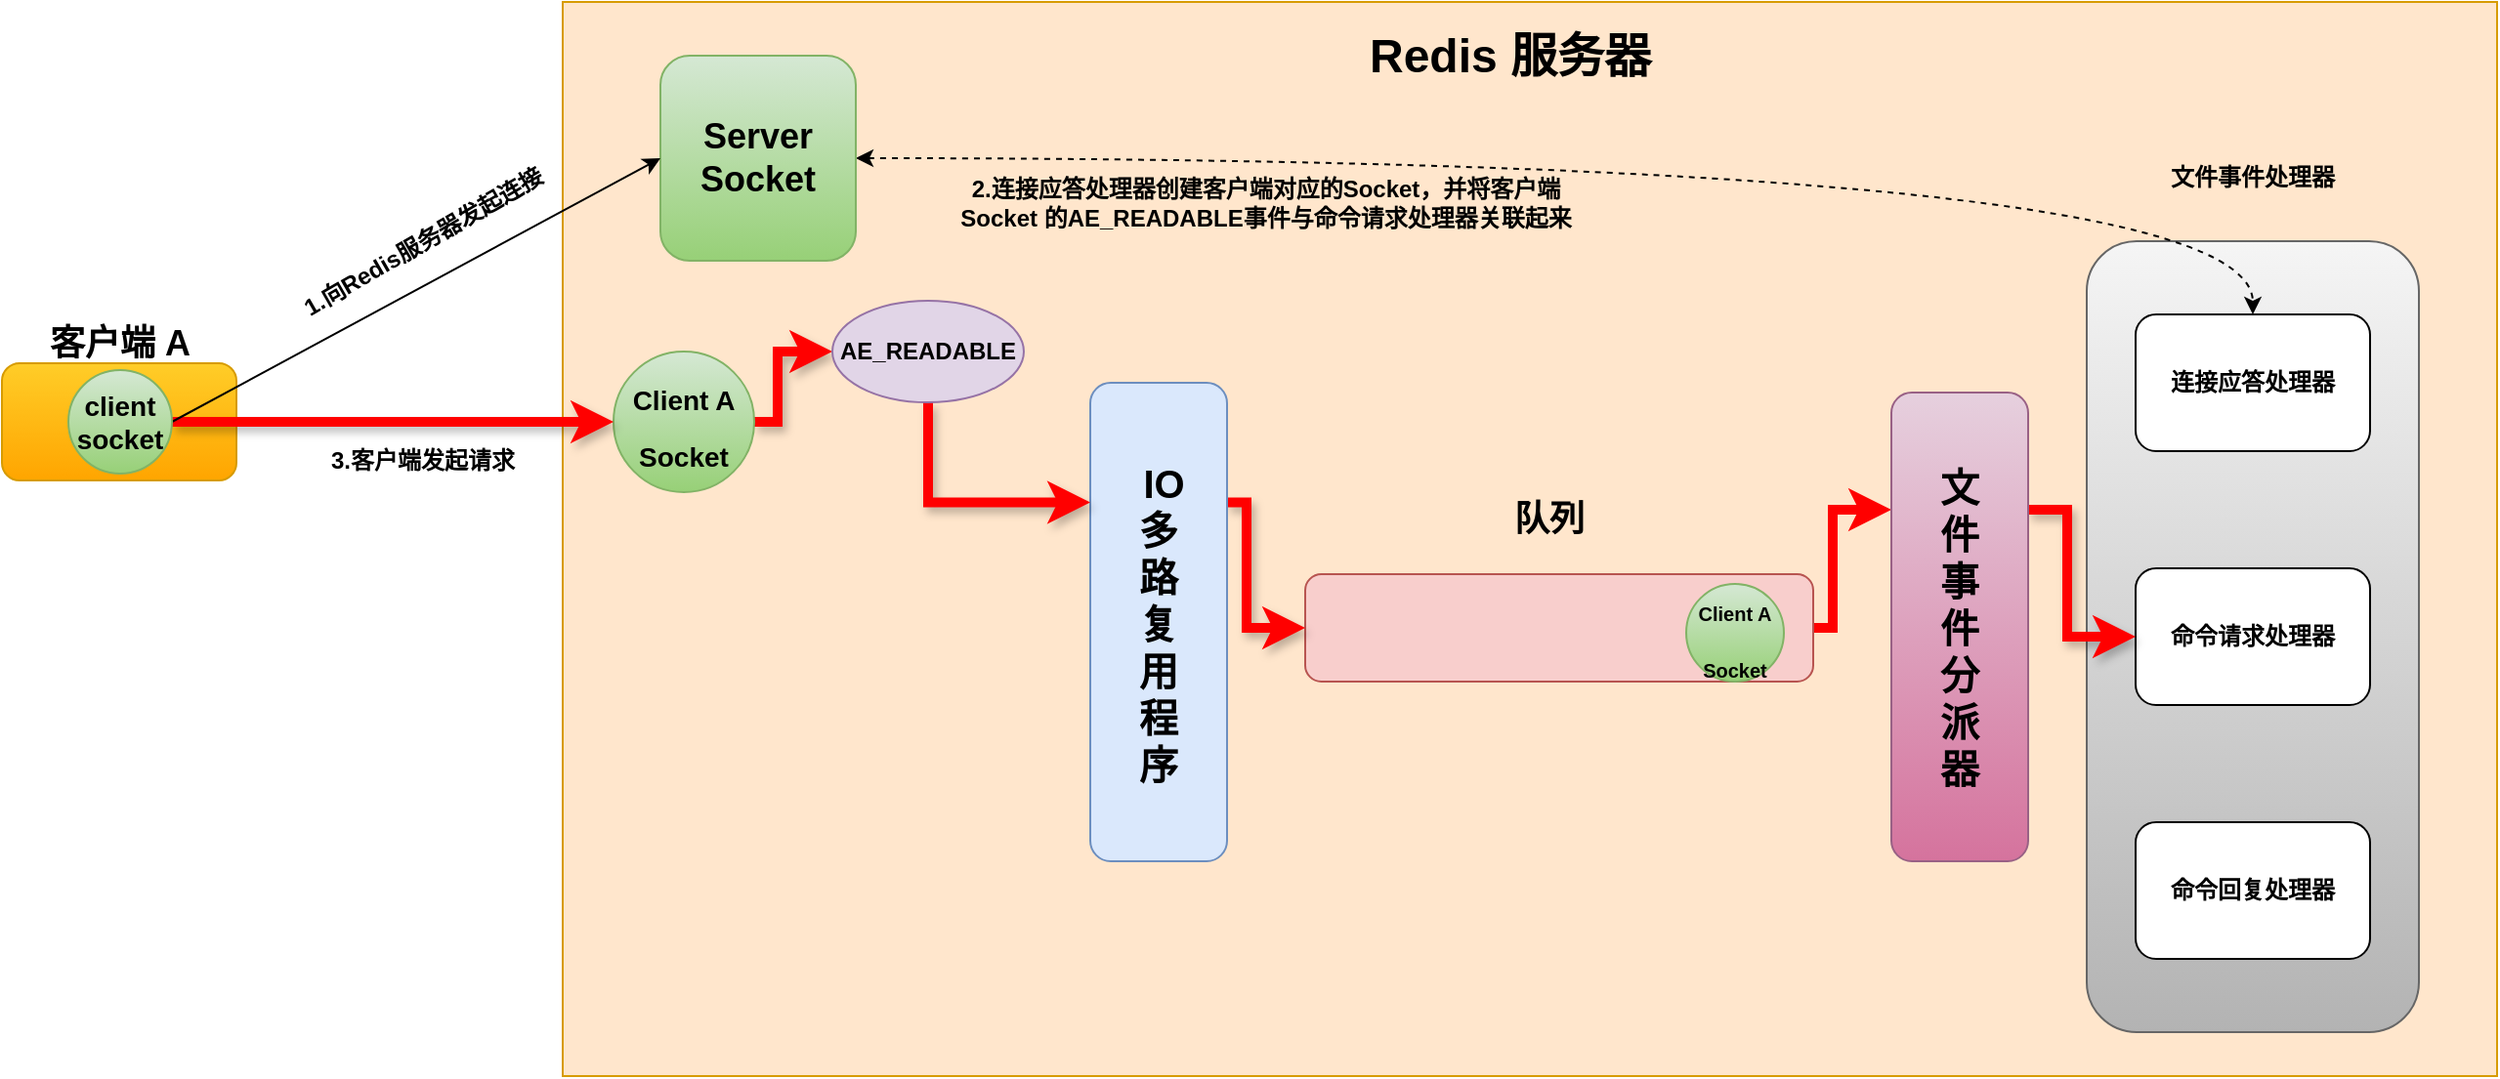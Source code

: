 <mxfile version="12.2.2" type="device" pages="1"><diagram id="Bx2PPDH6xsnyNzCPdAGJ" name="Page-1"><mxGraphModel dx="1432" dy="832" grid="1" gridSize="10" guides="1" tooltips="1" connect="1" arrows="1" fold="1" page="1" pageScale="1" pageWidth="827" pageHeight="1169" math="0" shadow="0"><root><mxCell id="0"/><mxCell id="1" parent="0"/><mxCell id="f1-4EjO43hU5uyhGw-HL-1" value="" style="rounded=0;whiteSpace=wrap;html=1;fontSize=18;fillColor=#ffe6cc;strokeColor=#d79b00;fontStyle=1" vertex="1" parent="1"><mxGeometry x="640" y="90" width="990" height="550" as="geometry"/></mxCell><mxCell id="f1-4EjO43hU5uyhGw-HL-2" value="Redis 服务器" style="text;html=1;strokeColor=none;fillColor=none;align=center;verticalAlign=middle;whiteSpace=wrap;rounded=0;fontStyle=1;fontSize=24;" vertex="1" parent="1"><mxGeometry x="1050" y="97.5" width="150" height="40" as="geometry"/></mxCell><mxCell id="f1-4EjO43hU5uyhGw-HL-3" style="edgeStyle=orthogonalEdgeStyle;rounded=0;orthogonalLoop=1;jettySize=auto;html=1;exitX=1;exitY=0.5;exitDx=0;exitDy=0;entryX=0;entryY=0.25;entryDx=0;entryDy=0;startArrow=none;startFill=0;fontSize=24;fontStyle=1;strokeWidth=5;strokeColor=#FF0000;" edge="1" parent="1" source="f1-4EjO43hU5uyhGw-HL-4" target="f1-4EjO43hU5uyhGw-HL-12"><mxGeometry relative="1" as="geometry"><Array as="points"><mxPoint x="1290" y="411"/><mxPoint x="1290" y="350"/></Array></mxGeometry></mxCell><mxCell id="f1-4EjO43hU5uyhGw-HL-4" value="" style="rounded=1;whiteSpace=wrap;html=1;fontStyle=1;fillColor=#f8cecc;strokeColor=#b85450;" vertex="1" parent="1"><mxGeometry x="1020" y="383" width="260" height="55" as="geometry"/></mxCell><mxCell id="f1-4EjO43hU5uyhGw-HL-5" value="" style="rounded=1;whiteSpace=wrap;html=1;fontStyle=1;gradientColor=#b3b3b3;fillColor=#f5f5f5;strokeColor=#666666;" vertex="1" parent="1"><mxGeometry x="1420" y="212.5" width="170" height="405" as="geometry"/></mxCell><mxCell id="f1-4EjO43hU5uyhGw-HL-6" value="队列" style="text;html=1;strokeColor=none;fillColor=none;align=center;verticalAlign=middle;whiteSpace=wrap;rounded=0;fontStyle=1;fontSize=18;" vertex="1" parent="1"><mxGeometry x="1125" y="345" width="40" height="20" as="geometry"/></mxCell><mxCell id="f1-4EjO43hU5uyhGw-HL-7" value="文件事件处理器" style="text;html=1;strokeColor=none;fillColor=none;align=center;verticalAlign=middle;whiteSpace=wrap;rounded=0;fontStyle=1" vertex="1" parent="1"><mxGeometry x="1420" y="170" width="170" height="20" as="geometry"/></mxCell><mxCell id="f1-4EjO43hU5uyhGw-HL-8" value="连接应答处理器" style="rounded=1;whiteSpace=wrap;html=1;fontStyle=1;" vertex="1" parent="1"><mxGeometry x="1445" y="250" width="120" height="70" as="geometry"/></mxCell><mxCell id="f1-4EjO43hU5uyhGw-HL-9" value="命令请求处理器" style="rounded=1;whiteSpace=wrap;html=1;fontStyle=1" vertex="1" parent="1"><mxGeometry x="1445" y="380" width="120" height="70" as="geometry"/></mxCell><mxCell id="f1-4EjO43hU5uyhGw-HL-10" value="命令回复处理器" style="rounded=1;whiteSpace=wrap;html=1;fontStyle=1" vertex="1" parent="1"><mxGeometry x="1445" y="510" width="120" height="70" as="geometry"/></mxCell><mxCell id="f1-4EjO43hU5uyhGw-HL-39" style="edgeStyle=orthogonalEdgeStyle;rounded=0;comic=0;orthogonalLoop=1;jettySize=auto;html=1;exitX=1;exitY=0.25;exitDx=0;exitDy=0;entryX=0;entryY=0.5;entryDx=0;entryDy=0;shadow=1;startArrow=none;startFill=0;strokeColor=#FF0000;strokeWidth=5;fontStyle=1" edge="1" parent="1" source="f1-4EjO43hU5uyhGw-HL-12" target="f1-4EjO43hU5uyhGw-HL-9"><mxGeometry relative="1" as="geometry"><Array as="points"><mxPoint x="1410" y="350"/><mxPoint x="1410" y="415"/></Array></mxGeometry></mxCell><mxCell id="f1-4EjO43hU5uyhGw-HL-12" value="文&lt;br style=&quot;font-size: 20px&quot;&gt;件&lt;br style=&quot;font-size: 20px&quot;&gt;事&lt;br style=&quot;font-size: 20px&quot;&gt;件&lt;br style=&quot;font-size: 20px&quot;&gt;分&lt;br style=&quot;font-size: 20px&quot;&gt;派&lt;br style=&quot;font-size: 20px&quot;&gt;器" style="rounded=1;whiteSpace=wrap;html=1;fontSize=20;fontStyle=1;fillColor=#e6d0de;strokeColor=#996185;gradientColor=#d5739d;" vertex="1" parent="1"><mxGeometry x="1320" y="290" width="70" height="240" as="geometry"/></mxCell><mxCell id="f1-4EjO43hU5uyhGw-HL-44" style="edgeStyle=orthogonalEdgeStyle;rounded=0;comic=0;orthogonalLoop=1;jettySize=auto;html=1;exitX=1;exitY=0.25;exitDx=0;exitDy=0;entryX=0;entryY=0.5;entryDx=0;entryDy=0;shadow=1;startArrow=none;startFill=0;strokeColor=#FF0000;strokeWidth=5;fontStyle=1" edge="1" parent="1" source="f1-4EjO43hU5uyhGw-HL-14" target="f1-4EjO43hU5uyhGw-HL-4"><mxGeometry relative="1" as="geometry"><Array as="points"><mxPoint x="990" y="346"/><mxPoint x="990" y="411"/></Array></mxGeometry></mxCell><mxCell id="f1-4EjO43hU5uyhGw-HL-14" value="&lt;span style=&quot;text-align: left; font-size: 20px;&quot;&gt;&amp;nbsp;IO &lt;br style=&quot;font-size: 20px;&quot;&gt;多&lt;br style=&quot;font-size: 20px;&quot;&gt;路&lt;br style=&quot;font-size: 20px;&quot;&gt;复&lt;br style=&quot;font-size: 20px;&quot;&gt;用&lt;br style=&quot;font-size: 20px;&quot;&gt;程&lt;br style=&quot;font-size: 20px;&quot;&gt;序&lt;/span&gt;" style="rounded=1;whiteSpace=wrap;html=1;fontSize=20;fontStyle=1;fillColor=#dae8fc;strokeColor=#6c8ebf;" vertex="1" parent="1"><mxGeometry x="910" y="285" width="70" height="245" as="geometry"/></mxCell><mxCell id="f1-4EjO43hU5uyhGw-HL-32" style="edgeStyle=orthogonalEdgeStyle;rounded=0;orthogonalLoop=1;jettySize=auto;html=1;exitX=1;exitY=0.5;exitDx=0;exitDy=0;dashed=1;curved=1;startArrow=classic;startFill=1;fontStyle=1" edge="1" parent="1" source="f1-4EjO43hU5uyhGw-HL-16" target="f1-4EjO43hU5uyhGw-HL-8"><mxGeometry relative="1" as="geometry"><Array as="points"><mxPoint x="1505" y="170"/></Array></mxGeometry></mxCell><mxCell id="f1-4EjO43hU5uyhGw-HL-16" value="&lt;span style=&quot;font-size: 18px;&quot;&gt;Server&lt;br&gt;&lt;/span&gt;&lt;span style=&quot;white-space: normal;&quot;&gt;&lt;font style=&quot;font-size: 18px&quot;&gt;Socket&lt;/font&gt;&lt;/span&gt;" style="rounded=1;whiteSpace=wrap;html=1;fontStyle=1;fillColor=#d5e8d4;strokeColor=#82b366;gradientColor=#97d077;" vertex="1" parent="1"><mxGeometry x="690" y="117.5" width="100" height="105" as="geometry"/></mxCell><mxCell id="f1-4EjO43hU5uyhGw-HL-41" style="edgeStyle=orthogonalEdgeStyle;rounded=0;comic=0;orthogonalLoop=1;jettySize=auto;html=1;exitX=1;exitY=0.5;exitDx=0;exitDy=0;entryX=0;entryY=0.5;entryDx=0;entryDy=0;shadow=1;startArrow=none;startFill=0;strokeColor=#FF0000;strokeWidth=5;fontStyle=1" edge="1" parent="1" source="f1-4EjO43hU5uyhGw-HL-21" target="f1-4EjO43hU5uyhGw-HL-40"><mxGeometry relative="1" as="geometry"><Array as="points"><mxPoint x="750" y="305"/><mxPoint x="750" y="269"/></Array></mxGeometry></mxCell><mxCell id="f1-4EjO43hU5uyhGw-HL-21" value="&lt;font style=&quot;font-size: 14px&quot;&gt;Client A&lt;br&gt;Socket&lt;/font&gt;" style="ellipse;whiteSpace=wrap;html=1;aspect=fixed;fontSize=24;gradientColor=#97d077;fillColor=#d5e8d4;strokeColor=#82b366;fontStyle=1" vertex="1" parent="1"><mxGeometry x="666" y="269" width="72" height="72" as="geometry"/></mxCell><mxCell id="f1-4EjO43hU5uyhGw-HL-22" value="" style="rounded=1;whiteSpace=wrap;html=1;fontStyle=1;gradientColor=#ffa500;fillColor=#ffcd28;strokeColor=#d79b00;" vertex="1" parent="1"><mxGeometry x="353" y="275" width="120" height="60" as="geometry"/></mxCell><mxCell id="f1-4EjO43hU5uyhGw-HL-23" value="&lt;font style=&quot;font-size: 18px&quot;&gt;客户端 A&lt;/font&gt;" style="text;html=1;strokeColor=none;fillColor=none;align=center;verticalAlign=middle;whiteSpace=wrap;rounded=0;fontStyle=1" vertex="1" parent="1"><mxGeometry x="374.5" y="255" width="77" height="20" as="geometry"/></mxCell><mxCell id="f1-4EjO43hU5uyhGw-HL-27" style="edgeStyle=orthogonalEdgeStyle;orthogonalLoop=1;jettySize=auto;html=1;exitX=1;exitY=0.5;exitDx=0;exitDy=0;fontStyle=1;strokeWidth=5;rounded=0;comic=0;shadow=1;strokeColor=#FF0000;" edge="1" parent="1" source="f1-4EjO43hU5uyhGw-HL-24" target="f1-4EjO43hU5uyhGw-HL-21"><mxGeometry relative="1" as="geometry"/></mxCell><mxCell id="f1-4EjO43hU5uyhGw-HL-33" style="rounded=0;orthogonalLoop=1;jettySize=auto;html=1;exitX=1;exitY=0.5;exitDx=0;exitDy=0;entryX=0;entryY=0.5;entryDx=0;entryDy=0;startArrow=none;startFill=0;fontStyle=1" edge="1" parent="1" source="f1-4EjO43hU5uyhGw-HL-24" target="f1-4EjO43hU5uyhGw-HL-16"><mxGeometry relative="1" as="geometry"/></mxCell><mxCell id="f1-4EjO43hU5uyhGw-HL-24" value="&lt;font style=&quot;font-size: 14px&quot;&gt;client socket&lt;/font&gt;" style="ellipse;whiteSpace=wrap;html=1;aspect=fixed;fontStyle=1;fillColor=#d5e8d4;strokeColor=#82b366;gradientColor=#97d077;" vertex="1" parent="1"><mxGeometry x="387" y="278.5" width="53" height="53" as="geometry"/></mxCell><mxCell id="f1-4EjO43hU5uyhGw-HL-29" value="&lt;font style=&quot;font-size: 10px&quot;&gt;Client A&lt;br&gt;Socket&lt;/font&gt;" style="ellipse;whiteSpace=wrap;html=1;aspect=fixed;fontSize=24;gradientColor=#97d077;fillColor=#d5e8d4;strokeColor=#82b366;fontStyle=1" vertex="1" parent="1"><mxGeometry x="1215" y="388" width="50" height="50" as="geometry"/></mxCell><mxCell id="f1-4EjO43hU5uyhGw-HL-34" value="1.向Redis服务器发起连接" style="text;html=1;strokeColor=none;fillColor=none;align=center;verticalAlign=middle;whiteSpace=wrap;rounded=0;rotation=-30;fontStyle=1" vertex="1" parent="1"><mxGeometry x="480" y="202.5" width="177" height="20" as="geometry"/></mxCell><mxCell id="f1-4EjO43hU5uyhGw-HL-35" value="2.连接应答处理器创建客户端对应的Socket，并将客户端Socket 的AE_READABLE事件与命令请求处理器关联起来" style="text;html=1;strokeColor=none;fillColor=none;align=center;verticalAlign=middle;whiteSpace=wrap;rounded=0;fontStyle=1" vertex="1" parent="1"><mxGeometry x="835" y="182.5" width="330" height="20" as="geometry"/></mxCell><mxCell id="f1-4EjO43hU5uyhGw-HL-37" value="3.客户端发起请求" style="text;html=1;strokeColor=none;fillColor=none;align=center;verticalAlign=middle;whiteSpace=wrap;rounded=0;fontStyle=1" vertex="1" parent="1"><mxGeometry x="495" y="315" width="147" height="20" as="geometry"/></mxCell><mxCell id="f1-4EjO43hU5uyhGw-HL-45" style="edgeStyle=orthogonalEdgeStyle;rounded=0;comic=0;orthogonalLoop=1;jettySize=auto;html=1;exitX=0.5;exitY=1;exitDx=0;exitDy=0;entryX=0;entryY=0.25;entryDx=0;entryDy=0;shadow=1;startArrow=none;startFill=0;strokeColor=#FF0000;strokeWidth=5;fontStyle=1" edge="1" parent="1" source="f1-4EjO43hU5uyhGw-HL-40" target="f1-4EjO43hU5uyhGw-HL-14"><mxGeometry relative="1" as="geometry"/></mxCell><mxCell id="f1-4EjO43hU5uyhGw-HL-40" value="AE_READABLE" style="ellipse;whiteSpace=wrap;html=1;fontStyle=1;fillColor=#e1d5e7;strokeColor=#9673a6;" vertex="1" parent="1"><mxGeometry x="778" y="243" width="98" height="52" as="geometry"/></mxCell></root></mxGraphModel></diagram></mxfile>